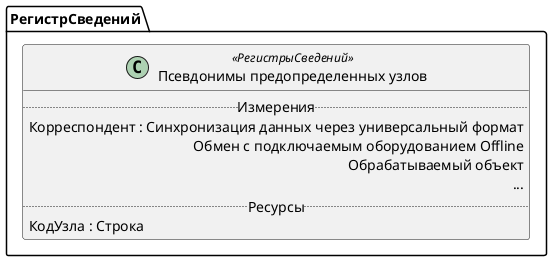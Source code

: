 ﻿@startuml ПсевдонимыПредопределенныхУзлов
'!include templates.wsd
'..\include templates.wsd
class РегистрСведений.ПсевдонимыПредопределенныхУзлов as "Псевдонимы предопределенных узлов" <<РегистрыСведений>>
{
..Измерения..
Корреспондент : Синхронизация данных через универсальный формат\rОбмен с подключаемым оборудованием Offline\rОбрабатываемый объект\r...
..Ресурсы..
КодУзла : Строка
}
@enduml
